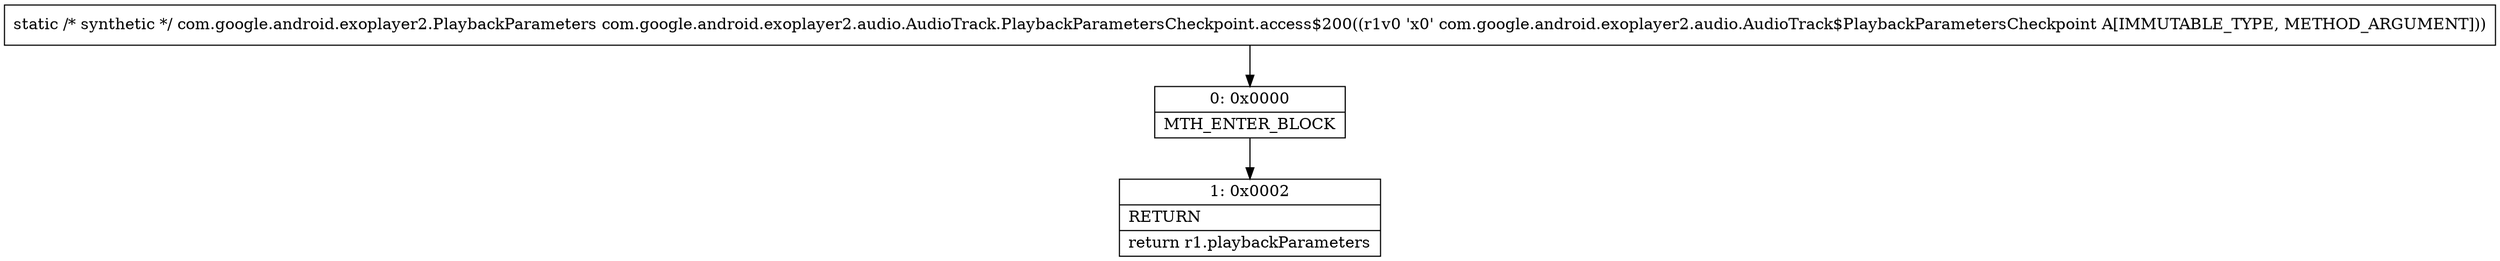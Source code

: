 digraph "CFG forcom.google.android.exoplayer2.audio.AudioTrack.PlaybackParametersCheckpoint.access$200(Lcom\/google\/android\/exoplayer2\/audio\/AudioTrack$PlaybackParametersCheckpoint;)Lcom\/google\/android\/exoplayer2\/PlaybackParameters;" {
Node_0 [shape=record,label="{0\:\ 0x0000|MTH_ENTER_BLOCK\l}"];
Node_1 [shape=record,label="{1\:\ 0x0002|RETURN\l|return r1.playbackParameters\l}"];
MethodNode[shape=record,label="{static \/* synthetic *\/ com.google.android.exoplayer2.PlaybackParameters com.google.android.exoplayer2.audio.AudioTrack.PlaybackParametersCheckpoint.access$200((r1v0 'x0' com.google.android.exoplayer2.audio.AudioTrack$PlaybackParametersCheckpoint A[IMMUTABLE_TYPE, METHOD_ARGUMENT])) }"];
MethodNode -> Node_0;
Node_0 -> Node_1;
}

